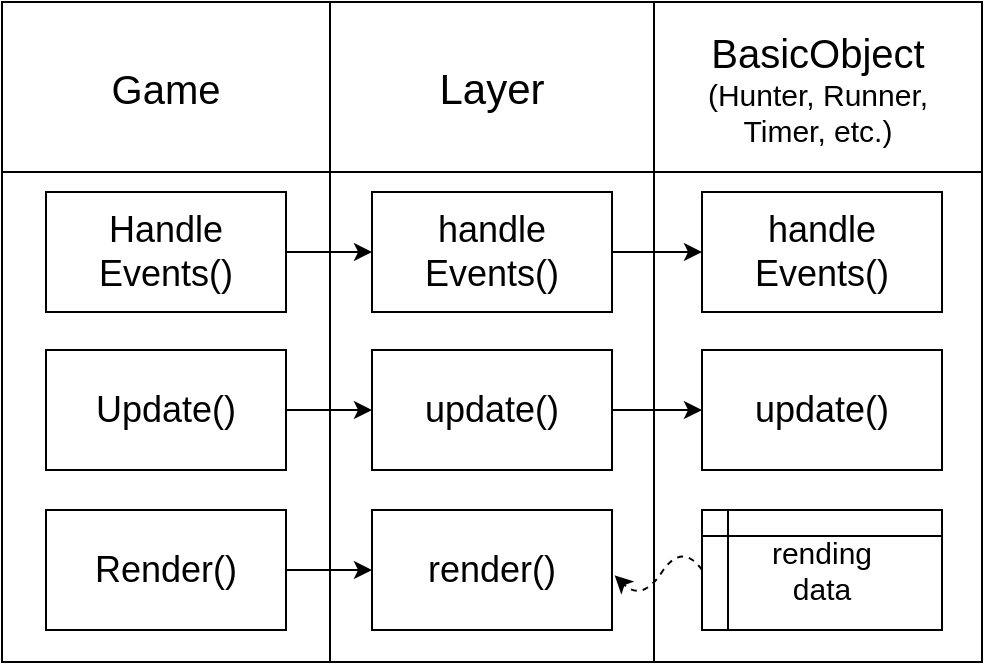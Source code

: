 <mxfile version="14.2.4" type="device"><diagram id="C5RBs43oDa-KdzZeNtuy" name="Page-1"><mxGraphModel dx="722" dy="460" grid="1" gridSize="10" guides="1" tooltips="1" connect="1" arrows="1" fold="1" page="1" pageScale="1" pageWidth="827" pageHeight="1169" math="0" shadow="0"><root><mxCell id="WIyWlLk6GJQsqaUBKTNV-0"/><mxCell id="WIyWlLk6GJQsqaUBKTNV-1" parent="WIyWlLk6GJQsqaUBKTNV-0"/><mxCell id="EM-nZp8Thmd5lZ_UJqgP-1" value="" style="shape=table;html=1;whiteSpace=wrap;startSize=0;container=1;collapsible=0;childLayout=tableLayout;" parent="WIyWlLk6GJQsqaUBKTNV-1" vertex="1"><mxGeometry x="120" y="60" width="490" height="330" as="geometry"/></mxCell><mxCell id="EM-nZp8Thmd5lZ_UJqgP-2" value="" style="shape=partialRectangle;html=1;whiteSpace=wrap;collapsible=0;dropTarget=0;pointerEvents=0;fillColor=none;top=0;left=0;bottom=0;right=0;points=[[0,0.5],[1,0.5]];portConstraint=eastwest;" parent="EM-nZp8Thmd5lZ_UJqgP-1" vertex="1"><mxGeometry width="490" height="85" as="geometry"/></mxCell><mxCell id="EM-nZp8Thmd5lZ_UJqgP-3" value="&lt;font style=&quot;font-size: 20px&quot;&gt;Game&lt;/font&gt;" style="shape=partialRectangle;html=1;whiteSpace=wrap;connectable=0;overflow=hidden;fillColor=none;top=0;left=0;bottom=0;right=0;" parent="EM-nZp8Thmd5lZ_UJqgP-2" vertex="1"><mxGeometry width="164" height="85" as="geometry"/></mxCell><mxCell id="EM-nZp8Thmd5lZ_UJqgP-4" value="&lt;font style=&quot;font-size: 21px&quot;&gt;Layer&lt;/font&gt;" style="shape=partialRectangle;html=1;whiteSpace=wrap;connectable=0;overflow=hidden;fillColor=none;top=0;left=0;bottom=0;right=0;" parent="EM-nZp8Thmd5lZ_UJqgP-2" vertex="1"><mxGeometry x="164" width="162" height="85" as="geometry"/></mxCell><mxCell id="EM-nZp8Thmd5lZ_UJqgP-5" value="&lt;font&gt;&lt;span style=&quot;font-size: 20px&quot;&gt;BasicObject&lt;/span&gt;&lt;br&gt;&lt;font style=&quot;font-size: 15px&quot;&gt;(Hunter, Runner,&lt;br&gt;Timer, etc.)&lt;/font&gt;&lt;br&gt;&lt;/font&gt;" style="shape=partialRectangle;html=1;whiteSpace=wrap;connectable=0;overflow=hidden;fillColor=none;top=0;left=0;bottom=0;right=0;" parent="EM-nZp8Thmd5lZ_UJqgP-2" vertex="1"><mxGeometry x="326" width="164" height="85" as="geometry"/></mxCell><mxCell id="EM-nZp8Thmd5lZ_UJqgP-6" value="" style="shape=partialRectangle;html=1;whiteSpace=wrap;collapsible=0;dropTarget=0;pointerEvents=0;fillColor=none;top=0;left=0;bottom=0;right=0;points=[[0,0.5],[1,0.5]];portConstraint=eastwest;" parent="EM-nZp8Thmd5lZ_UJqgP-1" vertex="1"><mxGeometry y="85" width="490" height="245" as="geometry"/></mxCell><mxCell id="EM-nZp8Thmd5lZ_UJqgP-7" value="" style="shape=partialRectangle;html=1;whiteSpace=wrap;connectable=0;overflow=hidden;fillColor=none;top=0;left=0;bottom=0;right=0;" parent="EM-nZp8Thmd5lZ_UJqgP-6" vertex="1"><mxGeometry width="164" height="245" as="geometry"/></mxCell><mxCell id="EM-nZp8Thmd5lZ_UJqgP-8" value="" style="shape=partialRectangle;html=1;whiteSpace=wrap;connectable=0;overflow=hidden;fillColor=none;top=0;left=0;bottom=0;right=0;" parent="EM-nZp8Thmd5lZ_UJqgP-6" vertex="1"><mxGeometry x="164" width="162" height="245" as="geometry"/></mxCell><mxCell id="EM-nZp8Thmd5lZ_UJqgP-9" value="" style="shape=partialRectangle;html=1;whiteSpace=wrap;connectable=0;overflow=hidden;fillColor=none;top=0;left=0;bottom=0;right=0;" parent="EM-nZp8Thmd5lZ_UJqgP-6" vertex="1"><mxGeometry x="326" width="164" height="245" as="geometry"/></mxCell><mxCell id="EM-nZp8Thmd5lZ_UJqgP-13" style="edgeStyle=orthogonalEdgeStyle;rounded=0;orthogonalLoop=1;jettySize=auto;html=1;exitX=1;exitY=0.5;exitDx=0;exitDy=0;entryX=0;entryY=0.5;entryDx=0;entryDy=0;" parent="WIyWlLk6GJQsqaUBKTNV-1" source="EM-nZp8Thmd5lZ_UJqgP-10" target="EM-nZp8Thmd5lZ_UJqgP-11" edge="1"><mxGeometry relative="1" as="geometry"/></mxCell><mxCell id="EM-nZp8Thmd5lZ_UJqgP-10" value="&lt;font style=&quot;font-size: 18px&quot;&gt;Handle&lt;br&gt;Events()&lt;/font&gt;" style="rounded=0;whiteSpace=wrap;html=1;" parent="WIyWlLk6GJQsqaUBKTNV-1" vertex="1"><mxGeometry x="142" y="155" width="120" height="60" as="geometry"/></mxCell><mxCell id="EM-nZp8Thmd5lZ_UJqgP-14" value="" style="edgeStyle=orthogonalEdgeStyle;rounded=0;orthogonalLoop=1;jettySize=auto;html=1;" parent="WIyWlLk6GJQsqaUBKTNV-1" source="EM-nZp8Thmd5lZ_UJqgP-11" target="EM-nZp8Thmd5lZ_UJqgP-12" edge="1"><mxGeometry relative="1" as="geometry"/></mxCell><mxCell id="EM-nZp8Thmd5lZ_UJqgP-11" value="&lt;font style=&quot;font-size: 18px&quot;&gt;handle&lt;br&gt;Events()&lt;/font&gt;" style="rounded=0;whiteSpace=wrap;html=1;" parent="WIyWlLk6GJQsqaUBKTNV-1" vertex="1"><mxGeometry x="305" y="155" width="120" height="60" as="geometry"/></mxCell><mxCell id="EM-nZp8Thmd5lZ_UJqgP-12" value="&lt;font style=&quot;font-size: 18px&quot;&gt;handle&lt;br&gt;Events()&lt;/font&gt;" style="rounded=0;whiteSpace=wrap;html=1;" parent="WIyWlLk6GJQsqaUBKTNV-1" vertex="1"><mxGeometry x="470" y="155" width="120" height="60" as="geometry"/></mxCell><mxCell id="EM-nZp8Thmd5lZ_UJqgP-15" style="edgeStyle=orthogonalEdgeStyle;rounded=0;orthogonalLoop=1;jettySize=auto;html=1;exitX=1;exitY=0.5;exitDx=0;exitDy=0;entryX=0;entryY=0.5;entryDx=0;entryDy=0;" parent="WIyWlLk6GJQsqaUBKTNV-1" source="EM-nZp8Thmd5lZ_UJqgP-16" target="EM-nZp8Thmd5lZ_UJqgP-18" edge="1"><mxGeometry relative="1" as="geometry"/></mxCell><mxCell id="EM-nZp8Thmd5lZ_UJqgP-16" value="&lt;font style=&quot;font-size: 18px&quot;&gt;Update()&lt;/font&gt;" style="rounded=0;whiteSpace=wrap;html=1;" parent="WIyWlLk6GJQsqaUBKTNV-1" vertex="1"><mxGeometry x="142" y="234" width="120" height="60" as="geometry"/></mxCell><mxCell id="EM-nZp8Thmd5lZ_UJqgP-17" value="" style="edgeStyle=orthogonalEdgeStyle;rounded=0;orthogonalLoop=1;jettySize=auto;html=1;" parent="WIyWlLk6GJQsqaUBKTNV-1" source="EM-nZp8Thmd5lZ_UJqgP-18" target="EM-nZp8Thmd5lZ_UJqgP-19" edge="1"><mxGeometry relative="1" as="geometry"/></mxCell><mxCell id="EM-nZp8Thmd5lZ_UJqgP-18" value="&lt;span style=&quot;font-size: 18px&quot;&gt;update()&lt;/span&gt;" style="rounded=0;whiteSpace=wrap;html=1;" parent="WIyWlLk6GJQsqaUBKTNV-1" vertex="1"><mxGeometry x="305" y="234" width="120" height="60" as="geometry"/></mxCell><mxCell id="EM-nZp8Thmd5lZ_UJqgP-19" value="&lt;span style=&quot;font-size: 18px&quot;&gt;update()&lt;/span&gt;" style="rounded=0;whiteSpace=wrap;html=1;" parent="WIyWlLk6GJQsqaUBKTNV-1" vertex="1"><mxGeometry x="470" y="234" width="120" height="60" as="geometry"/></mxCell><mxCell id="EM-nZp8Thmd5lZ_UJqgP-20" style="edgeStyle=orthogonalEdgeStyle;rounded=0;orthogonalLoop=1;jettySize=auto;html=1;exitX=1;exitY=0.5;exitDx=0;exitDy=0;entryX=0;entryY=0.5;entryDx=0;entryDy=0;" parent="WIyWlLk6GJQsqaUBKTNV-1" source="EM-nZp8Thmd5lZ_UJqgP-21" target="EM-nZp8Thmd5lZ_UJqgP-23" edge="1"><mxGeometry relative="1" as="geometry"/></mxCell><mxCell id="EM-nZp8Thmd5lZ_UJqgP-21" value="&lt;span style=&quot;font-size: 18px&quot;&gt;Render()&lt;/span&gt;" style="rounded=0;whiteSpace=wrap;html=1;" parent="WIyWlLk6GJQsqaUBKTNV-1" vertex="1"><mxGeometry x="142" y="314" width="120" height="60" as="geometry"/></mxCell><mxCell id="EM-nZp8Thmd5lZ_UJqgP-23" value="&lt;span style=&quot;font-size: 18px&quot;&gt;render()&lt;/span&gt;" style="rounded=0;whiteSpace=wrap;html=1;" parent="WIyWlLk6GJQsqaUBKTNV-1" vertex="1"><mxGeometry x="305" y="314" width="120" height="60" as="geometry"/></mxCell><mxCell id="sGwnzAPiIzBMnM61ePFN-0" value="&lt;font style=&quot;font-size: 15px ; line-height: 120%&quot;&gt;rending&lt;br&gt;data&lt;/font&gt;" style="shape=internalStorage;whiteSpace=wrap;html=1;backgroundOutline=1;dx=13;dy=13;" vertex="1" parent="WIyWlLk6GJQsqaUBKTNV-1"><mxGeometry x="470" y="314" width="120" height="60" as="geometry"/></mxCell><mxCell id="sGwnzAPiIzBMnM61ePFN-4" value="" style="curved=1;endArrow=classic;html=1;dashed=1;exitX=0;exitY=0.5;exitDx=0;exitDy=0;entryX=1.011;entryY=0.544;entryDx=0;entryDy=0;entryPerimeter=0;" edge="1" parent="WIyWlLk6GJQsqaUBKTNV-1" source="sGwnzAPiIzBMnM61ePFN-0" target="EM-nZp8Thmd5lZ_UJqgP-23"><mxGeometry width="50" height="50" relative="1" as="geometry"><mxPoint x="459" y="350" as="sourcePoint"/><mxPoint x="400" y="350" as="targetPoint"/><Array as="points"><mxPoint x="460" y="330"/><mxPoint x="440" y="360"/></Array></mxGeometry></mxCell></root></mxGraphModel></diagram></mxfile>